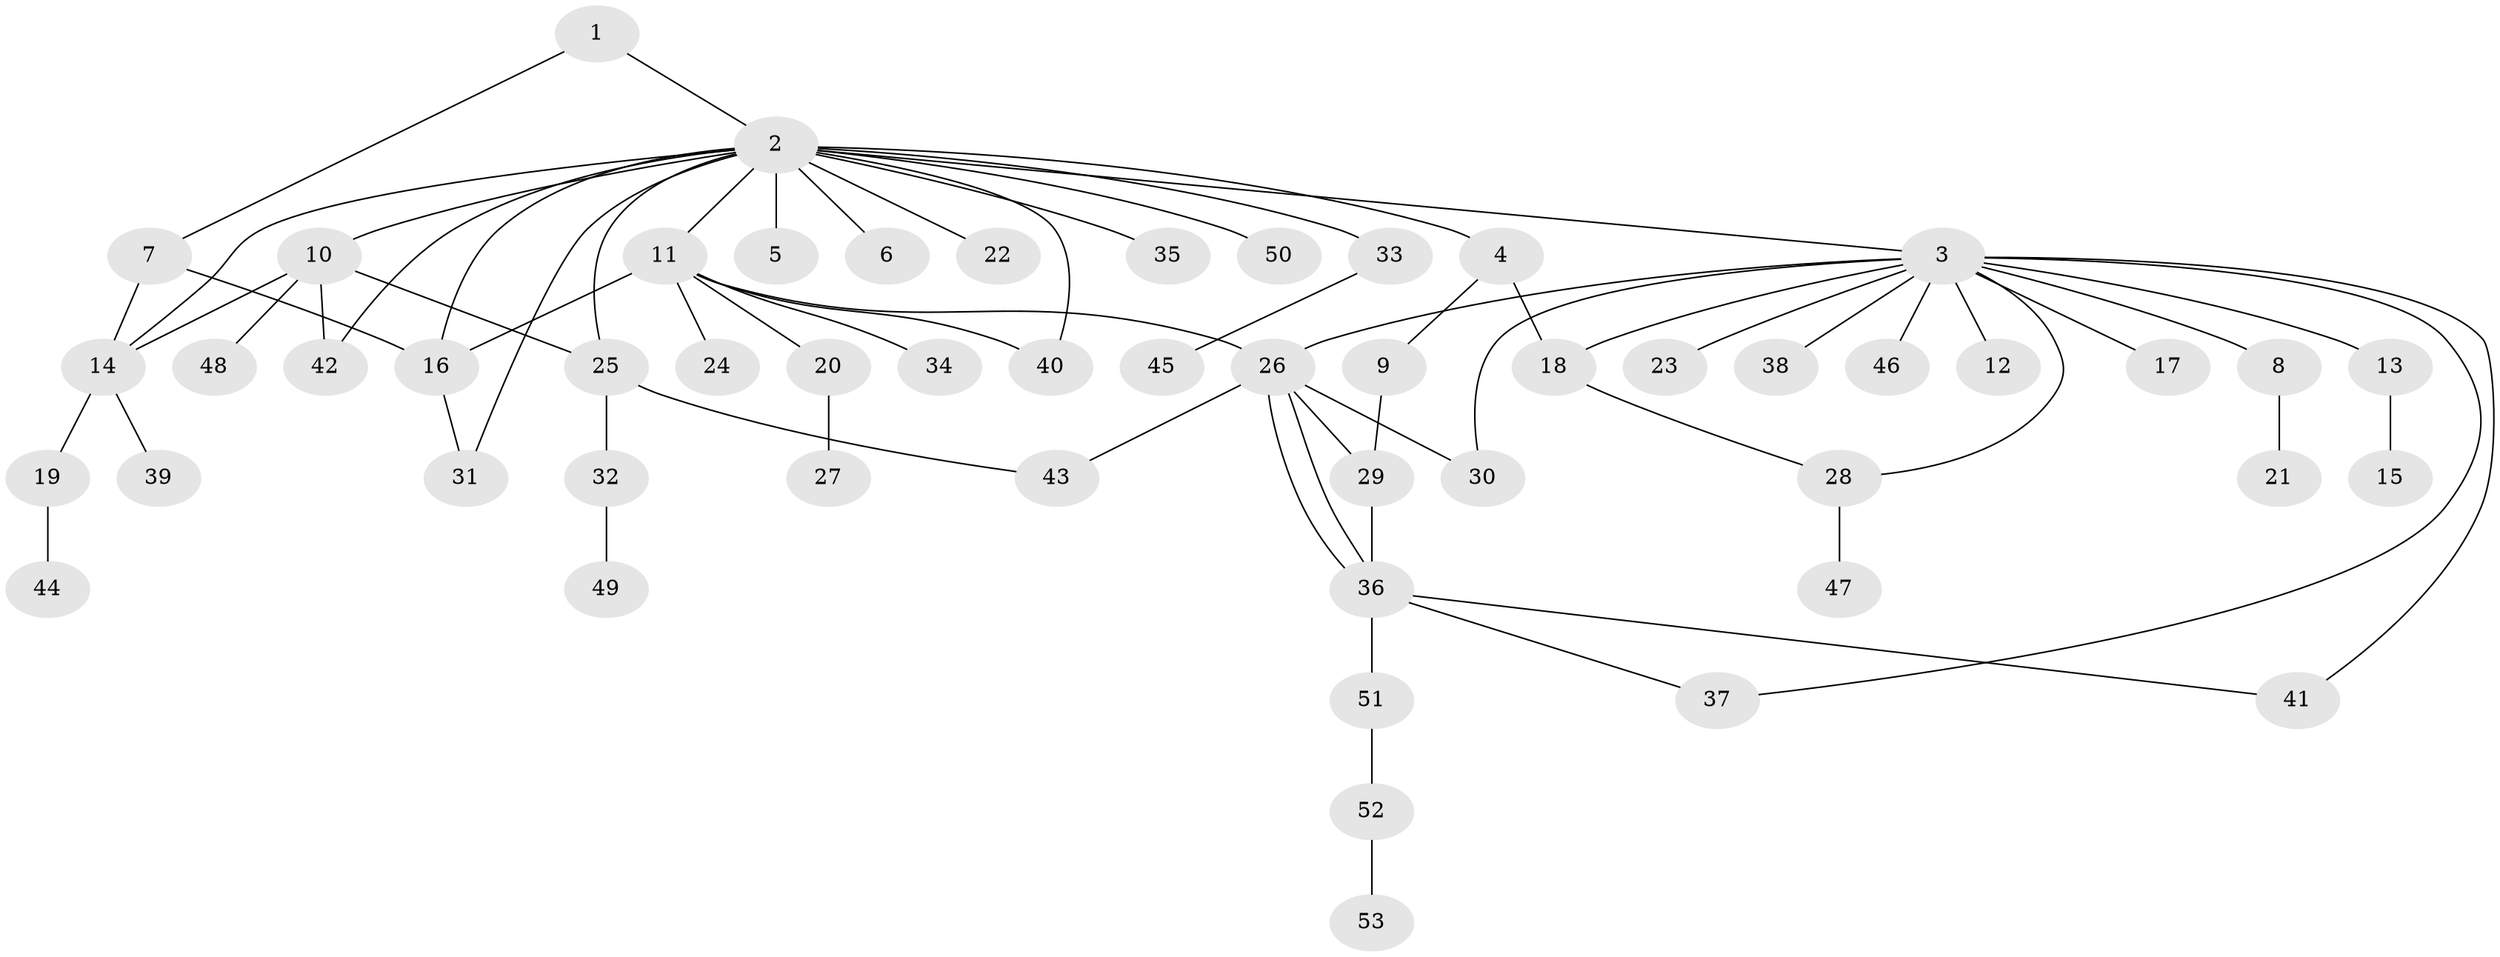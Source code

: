 // coarse degree distribution, {12: 0.03225806451612903, 9: 0.03225806451612903, 1: 0.4838709677419355, 2: 0.25806451612903225, 6: 0.03225806451612903, 8: 0.03225806451612903, 3: 0.0967741935483871, 5: 0.03225806451612903}
// Generated by graph-tools (version 1.1) at 2025/18/03/04/25 18:18:04]
// undirected, 53 vertices, 70 edges
graph export_dot {
graph [start="1"]
  node [color=gray90,style=filled];
  1;
  2;
  3;
  4;
  5;
  6;
  7;
  8;
  9;
  10;
  11;
  12;
  13;
  14;
  15;
  16;
  17;
  18;
  19;
  20;
  21;
  22;
  23;
  24;
  25;
  26;
  27;
  28;
  29;
  30;
  31;
  32;
  33;
  34;
  35;
  36;
  37;
  38;
  39;
  40;
  41;
  42;
  43;
  44;
  45;
  46;
  47;
  48;
  49;
  50;
  51;
  52;
  53;
  1 -- 2;
  1 -- 7;
  2 -- 3;
  2 -- 4;
  2 -- 5;
  2 -- 6;
  2 -- 10;
  2 -- 11;
  2 -- 14;
  2 -- 16;
  2 -- 22;
  2 -- 25;
  2 -- 31;
  2 -- 33;
  2 -- 35;
  2 -- 40;
  2 -- 42;
  2 -- 50;
  3 -- 8;
  3 -- 12;
  3 -- 13;
  3 -- 17;
  3 -- 18;
  3 -- 23;
  3 -- 26;
  3 -- 28;
  3 -- 30;
  3 -- 37;
  3 -- 38;
  3 -- 41;
  3 -- 46;
  4 -- 9;
  4 -- 18;
  7 -- 14;
  7 -- 16;
  8 -- 21;
  9 -- 29;
  10 -- 14;
  10 -- 25;
  10 -- 42;
  10 -- 48;
  11 -- 16;
  11 -- 20;
  11 -- 24;
  11 -- 26;
  11 -- 34;
  11 -- 40;
  13 -- 15;
  14 -- 19;
  14 -- 39;
  16 -- 31;
  18 -- 28;
  19 -- 44;
  20 -- 27;
  25 -- 32;
  25 -- 43;
  26 -- 29;
  26 -- 30;
  26 -- 36;
  26 -- 36;
  26 -- 43;
  28 -- 47;
  29 -- 36;
  32 -- 49;
  33 -- 45;
  36 -- 37;
  36 -- 41;
  36 -- 51;
  51 -- 52;
  52 -- 53;
}
